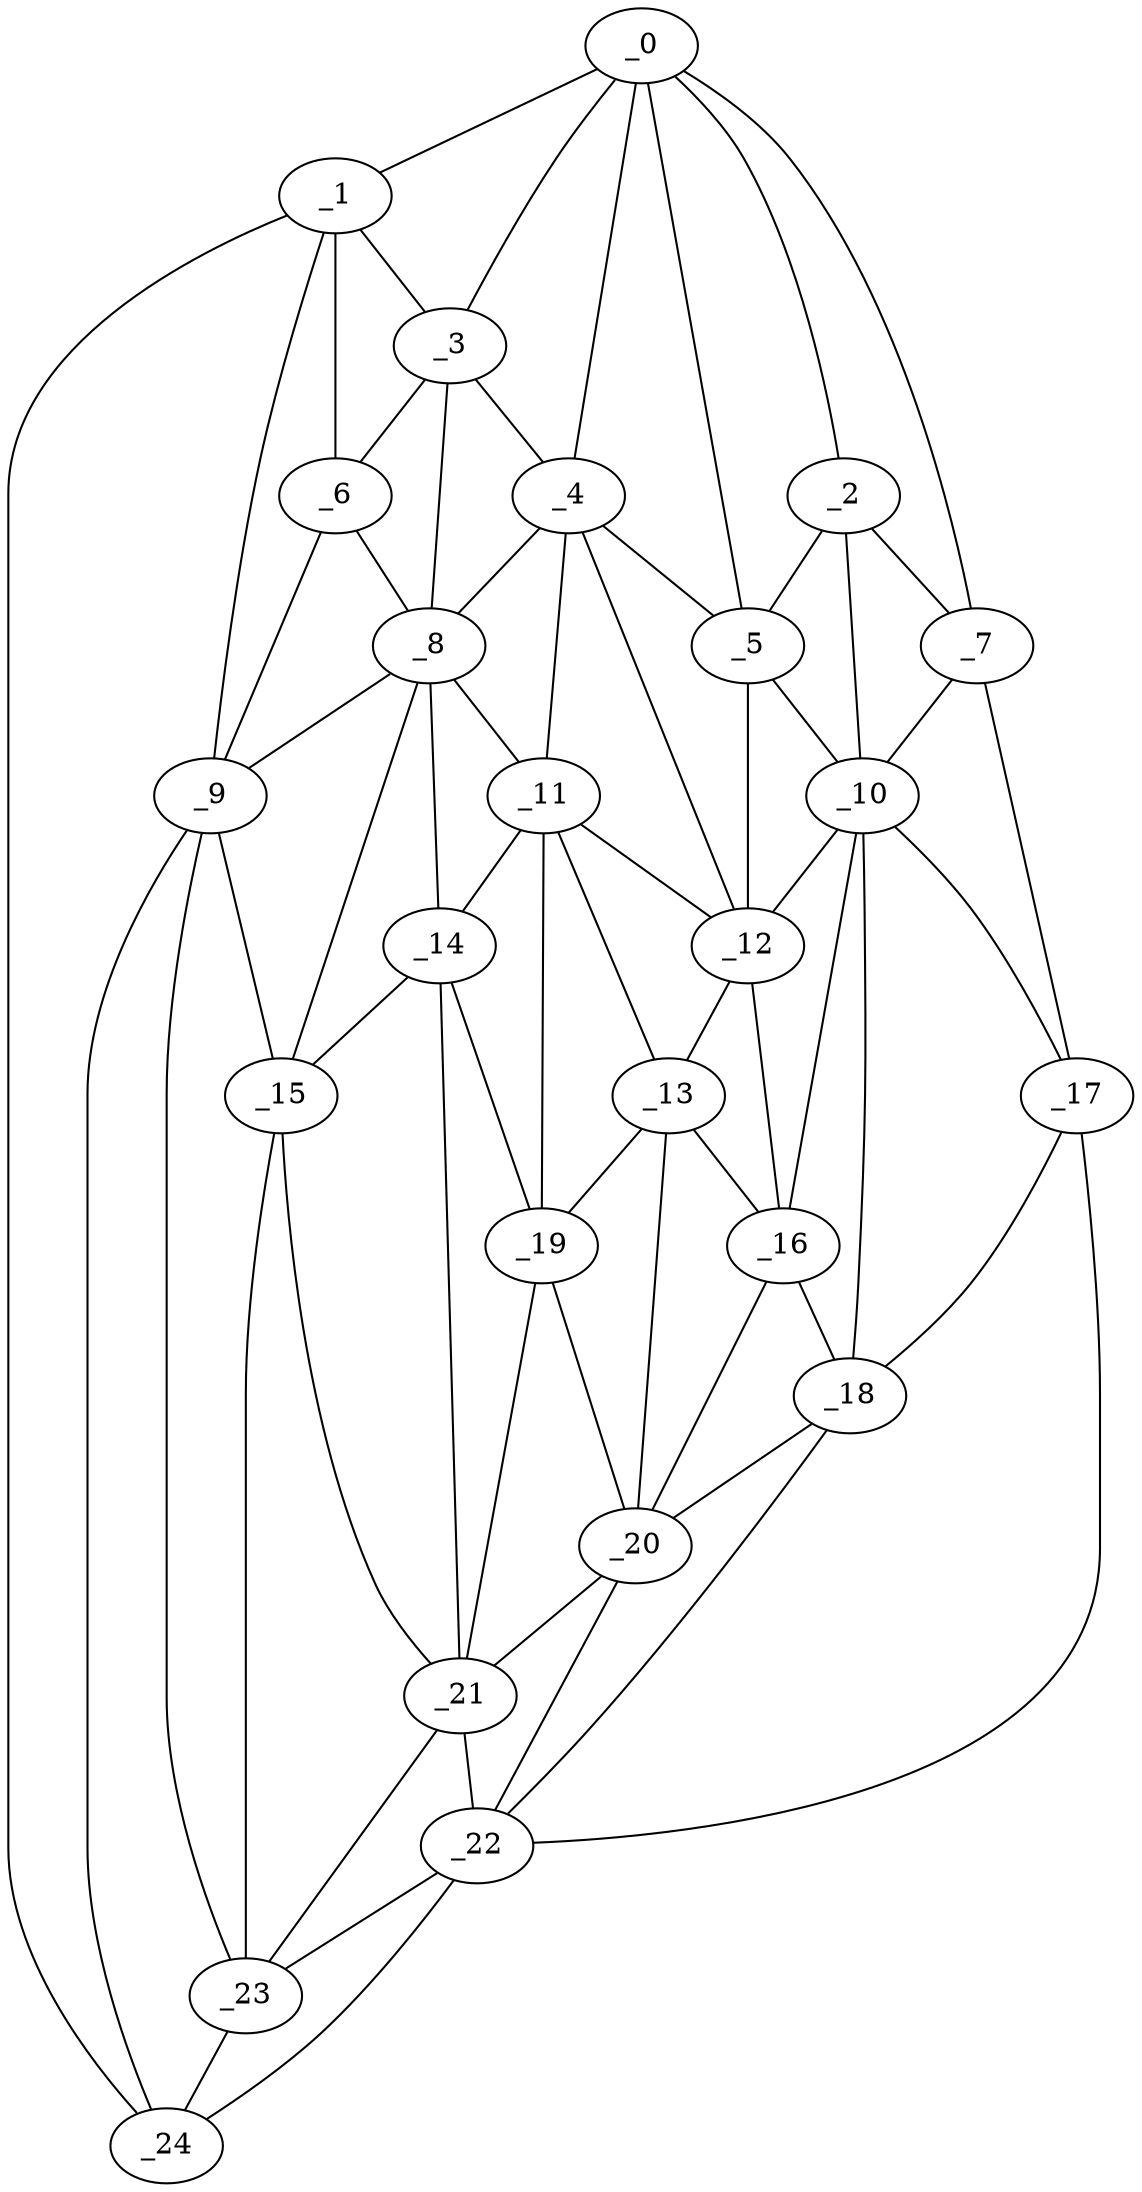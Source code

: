 graph "obj22__145.gxl" {
	_0	 [x=41,
		y=123];
	_1	 [x=43,
		y=12];
	_0 -- _1	 [valence=1];
	_2	 [x=53,
		y=103];
	_0 -- _2	 [valence=1];
	_3	 [x=54,
		y=71];
	_0 -- _3	 [valence=1];
	_4	 [x=54,
		y=84];
	_0 -- _4	 [valence=2];
	_5	 [x=54,
		y=93];
	_0 -- _5	 [valence=1];
	_7	 [x=64,
		y=125];
	_0 -- _7	 [valence=1];
	_1 -- _3	 [valence=2];
	_6	 [x=58,
		y=61];
	_1 -- _6	 [valence=2];
	_9	 [x=71,
		y=60];
	_1 -- _9	 [valence=2];
	_24	 [x=91,
		y=8];
	_1 -- _24	 [valence=1];
	_2 -- _5	 [valence=2];
	_2 -- _7	 [valence=1];
	_10	 [x=72,
		y=102];
	_2 -- _10	 [valence=2];
	_3 -- _4	 [valence=1];
	_3 -- _6	 [valence=2];
	_8	 [x=67,
		y=72];
	_3 -- _8	 [valence=1];
	_4 -- _5	 [valence=1];
	_4 -- _8	 [valence=1];
	_11	 [x=73,
		y=81];
	_4 -- _11	 [valence=1];
	_12	 [x=73,
		y=91];
	_4 -- _12	 [valence=2];
	_5 -- _10	 [valence=1];
	_5 -- _12	 [valence=2];
	_6 -- _8	 [valence=2];
	_6 -- _9	 [valence=2];
	_7 -- _10	 [valence=2];
	_17	 [x=82,
		y=120];
	_7 -- _17	 [valence=1];
	_8 -- _9	 [valence=2];
	_8 -- _11	 [valence=2];
	_14	 [x=78,
		y=74];
	_8 -- _14	 [valence=1];
	_15	 [x=79,
		y=65];
	_8 -- _15	 [valence=2];
	_9 -- _15	 [valence=2];
	_23	 [x=89,
		y=53];
	_9 -- _23	 [valence=2];
	_9 -- _24	 [valence=2];
	_10 -- _12	 [valence=2];
	_16	 [x=80,
		y=99];
	_10 -- _16	 [valence=1];
	_10 -- _17	 [valence=2];
	_18	 [x=86,
		y=106];
	_10 -- _18	 [valence=1];
	_11 -- _12	 [valence=2];
	_13	 [x=77,
		y=90];
	_11 -- _13	 [valence=2];
	_11 -- _14	 [valence=2];
	_19	 [x=87,
		y=87];
	_11 -- _19	 [valence=1];
	_12 -- _13	 [valence=1];
	_12 -- _16	 [valence=1];
	_13 -- _16	 [valence=2];
	_13 -- _19	 [valence=2];
	_20	 [x=87,
		y=95];
	_13 -- _20	 [valence=2];
	_14 -- _15	 [valence=1];
	_14 -- _19	 [valence=1];
	_21	 [x=88,
		y=68];
	_14 -- _21	 [valence=2];
	_15 -- _21	 [valence=1];
	_15 -- _23	 [valence=1];
	_16 -- _18	 [valence=2];
	_16 -- _20	 [valence=1];
	_17 -- _18	 [valence=2];
	_22	 [x=88,
		y=117];
	_17 -- _22	 [valence=1];
	_18 -- _20	 [valence=2];
	_18 -- _22	 [valence=2];
	_19 -- _20	 [valence=2];
	_19 -- _21	 [valence=1];
	_20 -- _21	 [valence=2];
	_20 -- _22	 [valence=1];
	_21 -- _22	 [valence=2];
	_21 -- _23	 [valence=2];
	_22 -- _23	 [valence=1];
	_22 -- _24	 [valence=1];
	_23 -- _24	 [valence=1];
}
